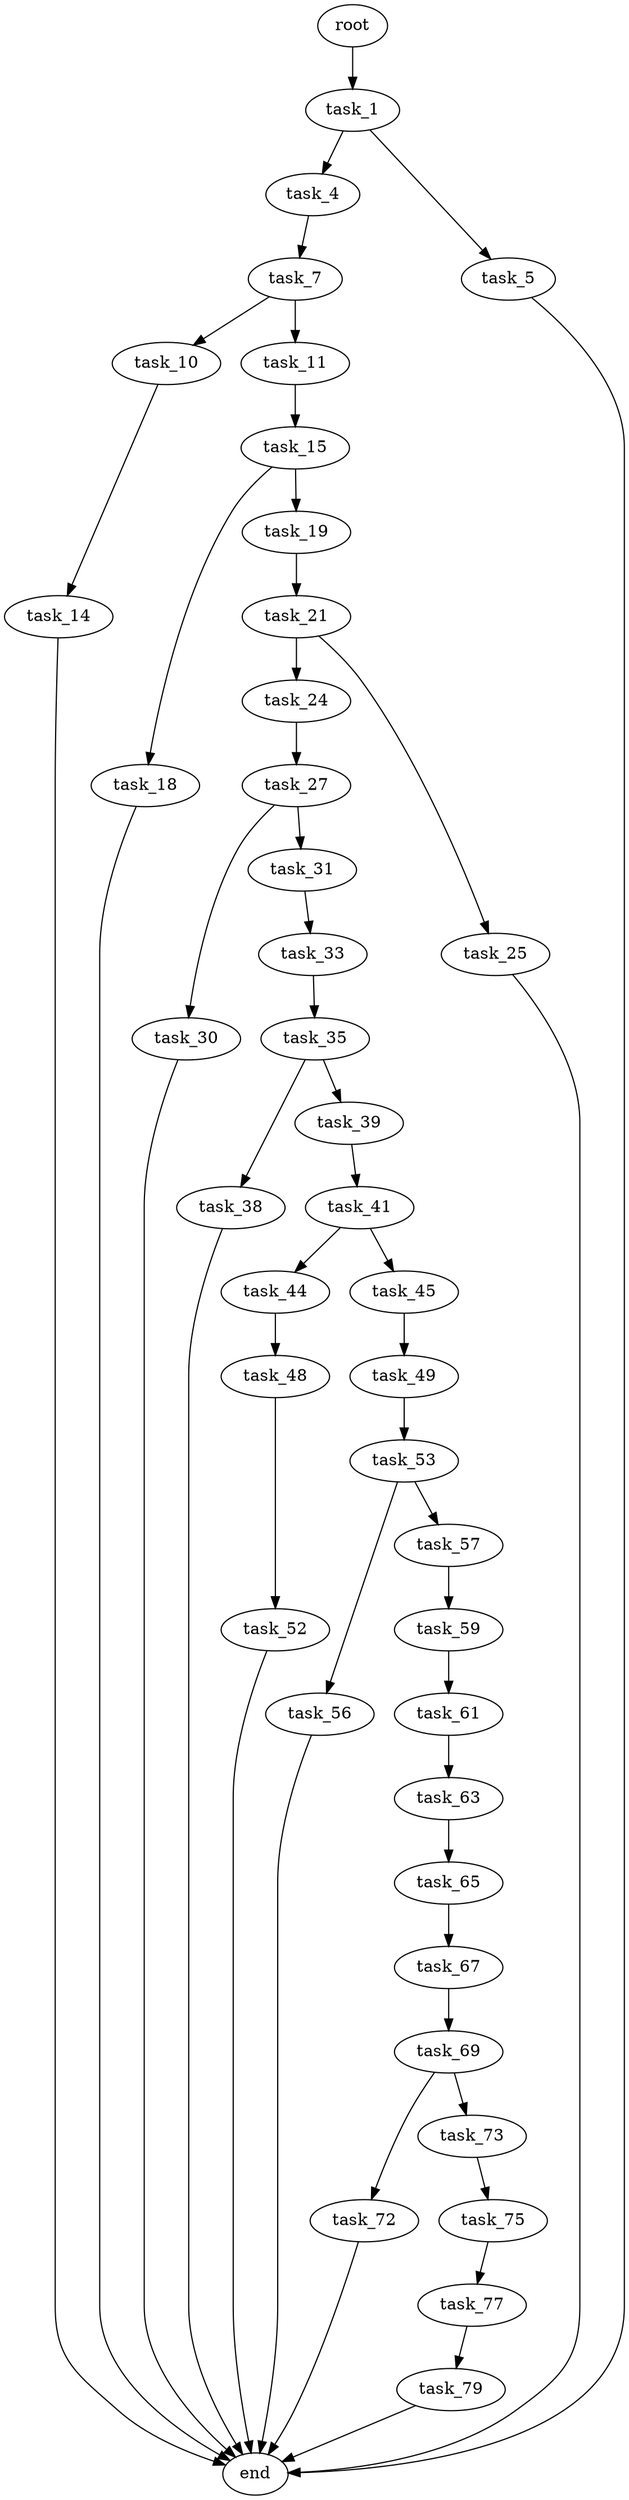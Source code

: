 digraph G {
  root [size="0.000000"];
  task_1 [size="153343478686.000000"];
  task_4 [size="45234689069.000000"];
  task_5 [size="628387651635.000000"];
  task_7 [size="782757789696.000000"];
  end [size="0.000000"];
  task_10 [size="134217728000.000000"];
  task_11 [size="360327381062.000000"];
  task_14 [size="8041128333.000000"];
  task_15 [size="10781312916.000000"];
  task_18 [size="11963853934.000000"];
  task_19 [size="782757789696.000000"];
  task_21 [size="549755813888.000000"];
  task_24 [size="2811638555.000000"];
  task_25 [size="8589934592.000000"];
  task_27 [size="231928233984.000000"];
  task_30 [size="1244989463638.000000"];
  task_31 [size="798909716800.000000"];
  task_33 [size="7545012458.000000"];
  task_35 [size="368293445632.000000"];
  task_38 [size="171014143857.000000"];
  task_39 [size="1378427688.000000"];
  task_41 [size="607214430108.000000"];
  task_44 [size="782757789696.000000"];
  task_45 [size="4508148432.000000"];
  task_48 [size="68719476736.000000"];
  task_49 [size="169052019216.000000"];
  task_52 [size="50912515025.000000"];
  task_53 [size="2432842582.000000"];
  task_56 [size="450826538620.000000"];
  task_57 [size="13946223195.000000"];
  task_59 [size="368293445632.000000"];
  task_61 [size="1869125354.000000"];
  task_63 [size="818109846089.000000"];
  task_65 [size="368293445632.000000"];
  task_67 [size="368293445632.000000"];
  task_69 [size="245296107072.000000"];
  task_72 [size="39241947847.000000"];
  task_73 [size="117940110319.000000"];
  task_75 [size="506508685949.000000"];
  task_77 [size="1057242800289.000000"];
  task_79 [size="4906088748.000000"];

  root -> task_1 [size="1.000000"];
  task_1 -> task_4 [size="679477248.000000"];
  task_1 -> task_5 [size="679477248.000000"];
  task_4 -> task_7 [size="838860800.000000"];
  task_5 -> end [size="1.000000"];
  task_7 -> task_10 [size="679477248.000000"];
  task_7 -> task_11 [size="679477248.000000"];
  task_10 -> task_14 [size="209715200.000000"];
  task_11 -> task_15 [size="301989888.000000"];
  task_14 -> end [size="1.000000"];
  task_15 -> task_18 [size="679477248.000000"];
  task_15 -> task_19 [size="679477248.000000"];
  task_18 -> end [size="1.000000"];
  task_19 -> task_21 [size="679477248.000000"];
  task_21 -> task_24 [size="536870912.000000"];
  task_21 -> task_25 [size="536870912.000000"];
  task_24 -> task_27 [size="75497472.000000"];
  task_25 -> end [size="1.000000"];
  task_27 -> task_30 [size="301989888.000000"];
  task_27 -> task_31 [size="301989888.000000"];
  task_30 -> end [size="1.000000"];
  task_31 -> task_33 [size="536870912.000000"];
  task_33 -> task_35 [size="134217728.000000"];
  task_35 -> task_38 [size="411041792.000000"];
  task_35 -> task_39 [size="411041792.000000"];
  task_38 -> end [size="1.000000"];
  task_39 -> task_41 [size="134217728.000000"];
  task_41 -> task_44 [size="536870912.000000"];
  task_41 -> task_45 [size="536870912.000000"];
  task_44 -> task_48 [size="679477248.000000"];
  task_45 -> task_49 [size="134217728.000000"];
  task_48 -> task_52 [size="134217728.000000"];
  task_49 -> task_53 [size="301989888.000000"];
  task_52 -> end [size="1.000000"];
  task_53 -> task_56 [size="75497472.000000"];
  task_53 -> task_57 [size="75497472.000000"];
  task_56 -> end [size="1.000000"];
  task_57 -> task_59 [size="679477248.000000"];
  task_59 -> task_61 [size="411041792.000000"];
  task_61 -> task_63 [size="33554432.000000"];
  task_63 -> task_65 [size="679477248.000000"];
  task_65 -> task_67 [size="411041792.000000"];
  task_67 -> task_69 [size="411041792.000000"];
  task_69 -> task_72 [size="209715200.000000"];
  task_69 -> task_73 [size="209715200.000000"];
  task_72 -> end [size="1.000000"];
  task_73 -> task_75 [size="301989888.000000"];
  task_75 -> task_77 [size="679477248.000000"];
  task_77 -> task_79 [size="838860800.000000"];
  task_79 -> end [size="1.000000"];
}
